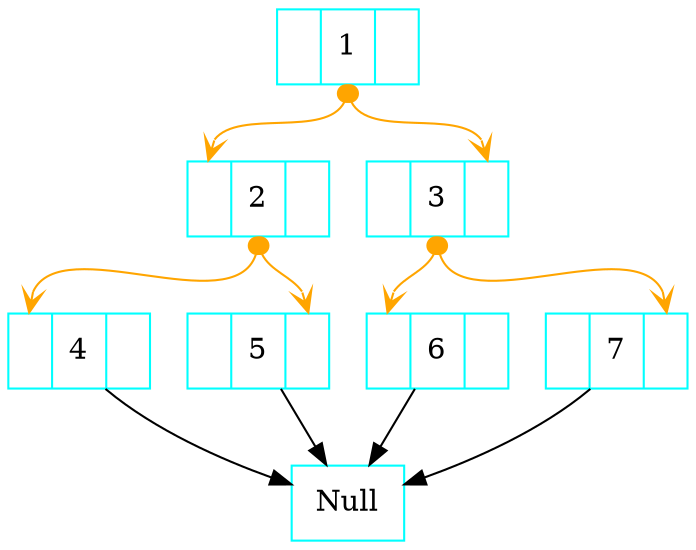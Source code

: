 digraph linkedlist {
    //rankdir=LR;
    node [shape=record color=cyan]
    
    // Define the nodes
    A [label="<left>|<data> 1| <right>"];
    B [label="<left>|<data> 2| <right>"];
    C [label="<left>|<data> 3| <right>"];
    D [label="<left>|<data> 4| <right>"];
    E [label="<left>|<data> 5| <right>"];
    F [label="<left>|<data> 6| <right>"];
    G [label="<left>|<data> 7| <right>"];
    
    
    // Define the edges
    A:data -> B:left [arrowhead=vee, arrowtail=dot, color=orange, dir=both, tailclip=false];
    A:data -> C:right [arrowhead=vee, arrowtail=dot, color=orange, dir=both, tailclip=false];
    B:data -> D:left [arrowhead=vee, arrowtail=dot, color=orange, dir=both, tailclip=false];
    B:data-> E:right [arrowhead=vee, arrowtail=dot, color=orange, dir=both, tailclip=false];
    C:data -> F:left [arrowhead=vee, arrowtail=dot, color=orange, dir=both, tailclip=false];
    C:data -> G:right [arrowhead=vee, arrowtail=dot, color=orange, dir=both, tailclip=false];
    
    D:DATA -> Null 
    E:DATA -> Null 
    F:DATA -> Null
    G:DATA -> Null
    
    
  
}


